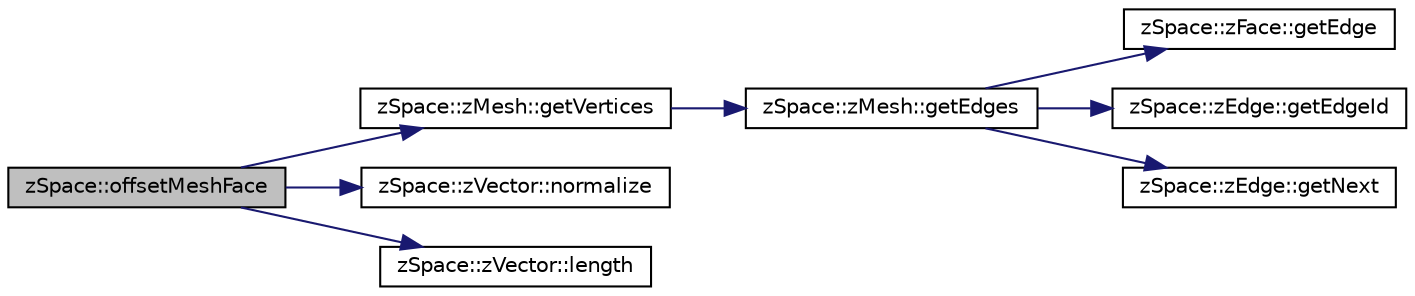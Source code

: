 digraph "zSpace::offsetMeshFace"
{
 // LATEX_PDF_SIZE
  edge [fontname="Helvetica",fontsize="10",labelfontname="Helvetica",labelfontsize="10"];
  node [fontname="Helvetica",fontsize="10",shape=record];
  rankdir="LR";
  Node118 [label="zSpace::offsetMeshFace",height=0.2,width=0.4,color="black", fillcolor="grey75", style="filled", fontcolor="black",tooltip="This method returns the offset positions of a polygon of the input mesh."];
  Node118 -> Node119 [color="midnightblue",fontsize="10",style="solid",fontname="Helvetica"];
  Node119 [label="zSpace::zMesh::getVertices",height=0.2,width=0.4,color="black", fillcolor="white", style="filled",URL="$classz_space_1_1z_mesh.html#aa3010b8075e42f14efd4c3605085093b",tooltip="This method gets the vertices attached to input zEdge or zFace."];
  Node119 -> Node120 [color="midnightblue",fontsize="10",style="solid",fontname="Helvetica"];
  Node120 [label="zSpace::zMesh::getEdges",height=0.2,width=0.4,color="black", fillcolor="white", style="filled",URL="$classz_space_1_1z_mesh.html#aa705d823873a948a1b62723f24a921b2",tooltip="This method gets the edges of a zFace."];
  Node120 -> Node121 [color="midnightblue",fontsize="10",style="solid",fontname="Helvetica"];
  Node121 [label="zSpace::zFace::getEdge",height=0.2,width=0.4,color="black", fillcolor="white", style="filled",URL="$classz_space_1_1z_face.html#a69a14a515b179226aad1cbc3d7663163",tooltip="This method returns the associated edge of current zFace."];
  Node120 -> Node122 [color="midnightblue",fontsize="10",style="solid",fontname="Helvetica"];
  Node122 [label="zSpace::zEdge::getEdgeId",height=0.2,width=0.4,color="black", fillcolor="white", style="filled",URL="$classz_space_1_1z_edge.html#acd6947ccba055fa6c31d6d386fe68e12",tooltip="This method returns the edgeId of current zEdge."];
  Node120 -> Node123 [color="midnightblue",fontsize="10",style="solid",fontname="Helvetica"];
  Node123 [label="zSpace::zEdge::getNext",height=0.2,width=0.4,color="black", fillcolor="white", style="filled",URL="$classz_space_1_1z_edge.html#a3bce594c06fc4450ce8af3c0b98e2ae3",tooltip="This method returns the next edge of current zEdge."];
  Node118 -> Node124 [color="midnightblue",fontsize="10",style="solid",fontname="Helvetica"];
  Node124 [label="zSpace::zVector::normalize",height=0.2,width=0.4,color="black", fillcolor="white", style="filled",URL="$classz_space_1_1z_vector.html#a27d075d5055bb92ddfe63fae4010339b",tooltip="This method normalizes the vector to unit length."];
  Node118 -> Node125 [color="midnightblue",fontsize="10",style="solid",fontname="Helvetica"];
  Node125 [label="zSpace::zVector::length",height=0.2,width=0.4,color="black", fillcolor="white", style="filled",URL="$classz_space_1_1z_vector.html#aa3e1fd350f48b30428f95e716a4e3400",tooltip="This method returns the magnitude/length of the zVector."];
}
